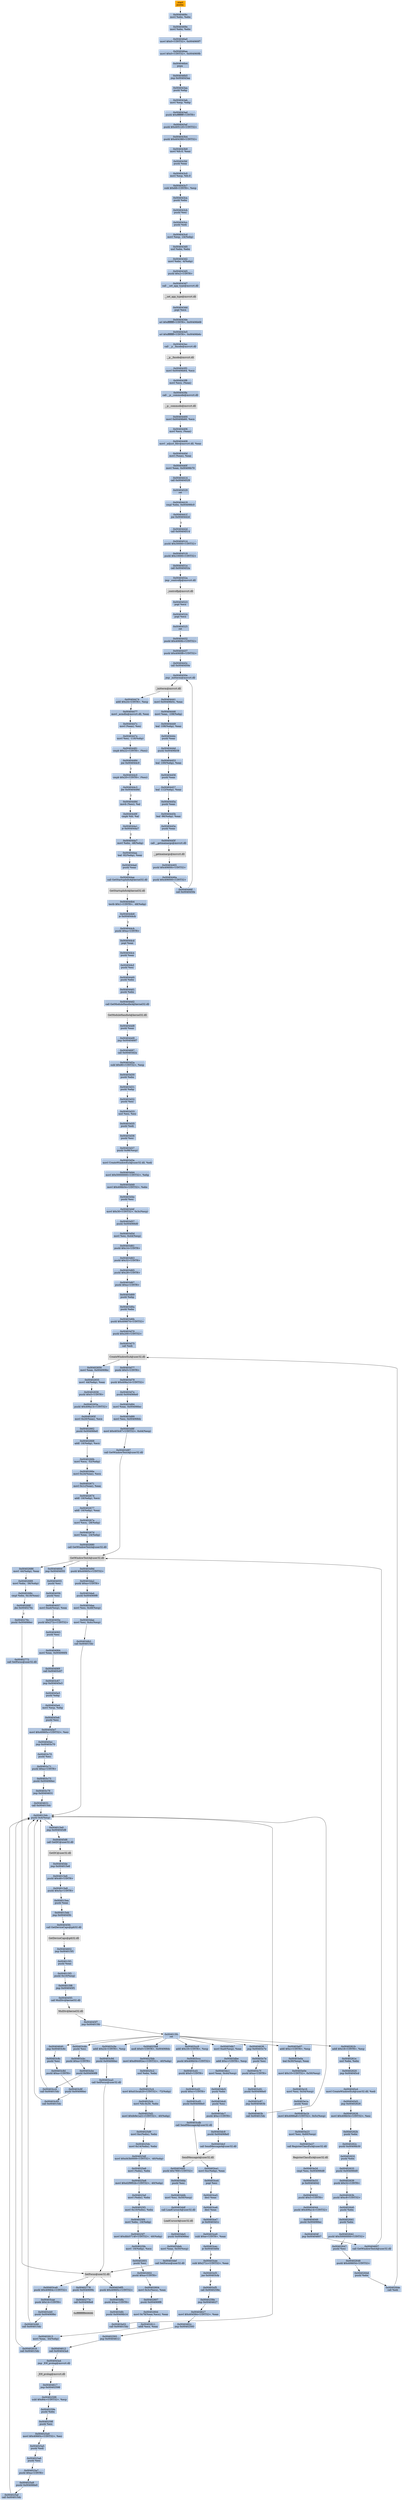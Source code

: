 digraph G {
node[shape=rectangle,style=filled,fillcolor=lightsteelblue,color=lightsteelblue]
bgcolor="transparent"
a0x0040469bpusha_[label="start\npusha ",color="lightgrey",fillcolor="orange"];
a0x0040469cmovl_ebx_ebx[label="0x0040469c\nmovl %ebx, %ebx"];
a0x0040469emovl_ebx_ebx[label="0x0040469e\nmovl %ebx, %ebx"];
a0x004046a0movl_0x0UINT32_0x004060f7[label="0x004046a0\nmovl $0x0<UINT32>, 0x004060f7"];
a0x004046aamovl_0x0UINT32_0x004060fb[label="0x004046aa\nmovl $0x0<UINT32>, 0x004060fb"];
a0x004046b4popa_[label="0x004046b4\npopa "];
a0x004046b5jmp_0x004043aa[label="0x004046b5\njmp 0x004043aa"];
a0x004043aapushl_ebp[label="0x004043aa\npushl %ebp"];
a0x004043abmovl_esp_ebp[label="0x004043ab\nmovl %esp, %ebp"];
a0x004043adpushl_0xffffffffUINT8[label="0x004043ad\npushl $0xffffffff<UINT8>"];
a0x004043afpushl_0x405120UINT32[label="0x004043af\npushl $0x405120<UINT32>"];
a0x004043b4pushl_0x404380UINT32[label="0x004043b4\npushl $0x404380<UINT32>"];
a0x004043b9movl_fs_0_eax[label="0x004043b9\nmovl %fs:0, %eax"];
a0x004043bfpushl_eax[label="0x004043bf\npushl %eax"];
a0x004043c0movl_esp_fs_0[label="0x004043c0\nmovl %esp, %fs:0"];
a0x004043c7subl_0x68UINT8_esp[label="0x004043c7\nsubl $0x68<UINT8>, %esp"];
a0x004043capushl_ebx[label="0x004043ca\npushl %ebx"];
a0x004043cbpushl_esi[label="0x004043cb\npushl %esi"];
a0x004043ccpushl_edi[label="0x004043cc\npushl %edi"];
a0x004043cdmovl_esp__24ebp_[label="0x004043cd\nmovl %esp, -24(%ebp)"];
a0x004043d0xorl_ebx_ebx[label="0x004043d0\nxorl %ebx, %ebx"];
a0x004043d2movl_ebx__4ebp_[label="0x004043d2\nmovl %ebx, -4(%ebp)"];
a0x004043d5pushl_0x2UINT8[label="0x004043d5\npushl $0x2<UINT8>"];
a0x004043d7call___set_app_type_msvcrt_dll[label="0x004043d7\ncall __set_app_type@msvcrt.dll"];
a__set_app_type_msvcrt_dll[label="__set_app_type@msvcrt.dll",color="lightgrey",fillcolor="lightgrey"];
a0x004043ddpopl_ecx[label="0x004043dd\npopl %ecx"];
a0x004043deorl_0xffffffffUINT8_0x00406b68[label="0x004043de\norl $0xffffffff<UINT8>, 0x00406b68"];
a0x004043e5orl_0xffffffffUINT8_0x00406b6c[label="0x004043e5\norl $0xffffffff<UINT8>, 0x00406b6c"];
a0x004043eccall___p__fmode_msvcrt_dll[label="0x004043ec\ncall __p__fmode@msvcrt.dll"];
a__p__fmode_msvcrt_dll[label="__p__fmode@msvcrt.dll",color="lightgrey",fillcolor="lightgrey"];
a0x004043f2movl_0x00406b64_ecx[label="0x004043f2\nmovl 0x00406b64, %ecx"];
a0x004043f8movl_ecx_eax_[label="0x004043f8\nmovl %ecx, (%eax)"];
a0x004043facall___p__commode_msvcrt_dll[label="0x004043fa\ncall __p__commode@msvcrt.dll"];
a__p__commode_msvcrt_dll[label="__p__commode@msvcrt.dll",color="lightgrey",fillcolor="lightgrey"];
a0x00404400movl_0x00406b60_ecx[label="0x00404400\nmovl 0x00406b60, %ecx"];
a0x00404406movl_ecx_eax_[label="0x00404406\nmovl %ecx, (%eax)"];
a0x00404408movl__adjust_fdiv_msvcrt_dll_eax[label="0x00404408\nmovl _adjust_fdiv@msvcrt.dll, %eax"];
a0x0040440dmovl_eax__eax[label="0x0040440d\nmovl (%eax), %eax"];
a0x0040440fmovl_eax_0x00406b70[label="0x0040440f\nmovl %eax, 0x00406b70"];
a0x00404414call_0x00404529[label="0x00404414\ncall 0x00404529"];
a0x00404529ret[label="0x00404529\nret"];
a0x00404419cmpl_ebx_0x004066c0[label="0x00404419\ncmpl %ebx, 0x004066c0"];
a0x0040441fjne_0x0040442d[label="0x0040441f\njne 0x0040442d"];
a0x0040442dcall_0x00404514[label="0x0040442d\ncall 0x00404514"];
a0x00404514pushl_0x30000UINT32[label="0x00404514\npushl $0x30000<UINT32>"];
a0x00404519pushl_0x10000UINT32[label="0x00404519\npushl $0x10000<UINT32>"];
a0x0040451ecall_0x0040452a[label="0x0040451e\ncall 0x0040452a"];
a0x0040452ajmp__controlfp_msvcrt_dll[label="0x0040452a\njmp _controlfp@msvcrt.dll"];
a_controlfp_msvcrt_dll[label="_controlfp@msvcrt.dll",color="lightgrey",fillcolor="lightgrey"];
a0x00404523popl_ecx[label="0x00404523\npopl %ecx"];
a0x00404524popl_ecx[label="0x00404524\npopl %ecx"];
a0x00404525ret[label="0x00404525\nret"];
a0x00404432pushl_0x4060fcUINT32[label="0x00404432\npushl $0x4060fc<UINT32>"];
a0x00404437pushl_0x4060f8UINT32[label="0x00404437\npushl $0x4060f8<UINT32>"];
a0x0040443ccall_0x0040450e[label="0x0040443c\ncall 0x0040450e"];
a0x0040450ejmp__initterm_msvcrt_dll[label="0x0040450e\njmp _initterm@msvcrt.dll"];
a_initterm_msvcrt_dll[label="_initterm@msvcrt.dll",color="lightgrey",fillcolor="lightgrey"];
a0x00404441movl_0x00406b5c_eax[label="0x00404441\nmovl 0x00406b5c, %eax"];
a0x00404446movl_eax__108ebp_[label="0x00404446\nmovl %eax, -108(%ebp)"];
a0x00404449leal__108ebp__eax[label="0x00404449\nleal -108(%ebp), %eax"];
a0x0040444cpushl_eax[label="0x0040444c\npushl %eax"];
a0x0040444dpushl_0x00406b58[label="0x0040444d\npushl 0x00406b58"];
a0x00404453leal__100ebp__eax[label="0x00404453\nleal -100(%ebp), %eax"];
a0x00404456pushl_eax[label="0x00404456\npushl %eax"];
a0x00404457leal__112ebp__eax[label="0x00404457\nleal -112(%ebp), %eax"];
a0x0040445apushl_eax[label="0x0040445a\npushl %eax"];
a0x0040445bleal__96ebp__eax[label="0x0040445b\nleal -96(%ebp), %eax"];
a0x0040445epushl_eax[label="0x0040445e\npushl %eax"];
a0x0040445fcall___getmainargs_msvcrt_dll[label="0x0040445f\ncall __getmainargs@msvcrt.dll"];
a__getmainargs_msvcrt_dll[label="__getmainargs@msvcrt.dll",color="lightgrey",fillcolor="lightgrey"];
a0x00404465pushl_0x4060f4UINT32[label="0x00404465\npushl $0x4060f4<UINT32>"];
a0x0040446apushl_0x406000UINT32[label="0x0040446a\npushl $0x406000<UINT32>"];
a0x0040446fcall_0x0040450e[label="0x0040446f\ncall 0x0040450e"];
a0x00404474addl_0x24UINT8_esp[label="0x00404474\naddl $0x24<UINT8>, %esp"];
a0x00404477movl__acmdln_msvcrt_dll_eax[label="0x00404477\nmovl _acmdln@msvcrt.dll, %eax"];
a0x0040447cmovl_eax__esi[label="0x0040447c\nmovl (%eax), %esi"];
a0x0040447emovl_esi__116ebp_[label="0x0040447e\nmovl %esi, -116(%ebp)"];
a0x00404481cmpb_0x22UINT8_esi_[label="0x00404481\ncmpb $0x22<UINT8>, (%esi)"];
a0x00404484jne_0x004044c0[label="0x00404484\njne 0x004044c0"];
a0x004044c0cmpb_0x20UINT8_esi_[label="0x004044c0\ncmpb $0x20<UINT8>, (%esi)"];
a0x004044c3jbe_0x0040449d[label="0x004044c3\njbe 0x0040449d"];
a0x0040449dmovb_esi__al[label="0x0040449d\nmovb (%esi), %al"];
a0x0040449fcmpb_bl_al[label="0x0040449f\ncmpb %bl, %al"];
a0x004044a1je_0x004044a7[label="0x004044a1\nje 0x004044a7"];
a0x004044a7movl_ebx__48ebp_[label="0x004044a7\nmovl %ebx, -48(%ebp)"];
a0x004044aaleal__92ebp__eax[label="0x004044aa\nleal -92(%ebp), %eax"];
a0x004044adpushl_eax[label="0x004044ad\npushl %eax"];
a0x004044aecall_GetStartupInfoA_kernel32_dll[label="0x004044ae\ncall GetStartupInfoA@kernel32.dll"];
GetStartupInfoA_kernel32_dll[label="GetStartupInfoA@kernel32.dll",color="lightgrey",fillcolor="lightgrey"];
a0x004044b4testb_0x1UINT8__48ebp_[label="0x004044b4\ntestb $0x1<UINT8>, -48(%ebp)"];
a0x004044b8je_0x004044cb[label="0x004044b8\nje 0x004044cb"];
a0x004044cbpushl_0xaUINT8[label="0x004044cb\npushl $0xa<UINT8>"];
a0x004044cdpopl_eax[label="0x004044cd\npopl %eax"];
a0x004044cepushl_eax[label="0x004044ce\npushl %eax"];
a0x004044cfpushl_esi[label="0x004044cf\npushl %esi"];
a0x004044d0pushl_ebx[label="0x004044d0\npushl %ebx"];
a0x004044d1pushl_ebx[label="0x004044d1\npushl %ebx"];
a0x004044d2call_GetModuleHandleA_kernel32_dll[label="0x004044d2\ncall GetModuleHandleA@kernel32.dll"];
GetModuleHandleA_kernel32_dll[label="GetModuleHandleA@kernel32.dll",color="lightgrey",fillcolor="lightgrey"];
a0x004044d8pushl_eax[label="0x004044d8\npushl %eax"];
a0x004044d9jmp_0x00404687[label="0x004044d9\njmp 0x00404687"];
a0x00404687call_0x00403d2a[label="0x00404687\ncall 0x00403d2a"];
a0x00403d2asubl_0x80UINT32_esp[label="0x00403d2a\nsubl $0x80<UINT32>, %esp"];
a0x00403d30pushl_ebx[label="0x00403d30\npushl %ebx"];
a0x00403d31pushl_ebp[label="0x00403d31\npushl %ebp"];
a0x00403d32pushl_esi[label="0x00403d32\npushl %esi"];
a0x00403d33xorl_esi_esi[label="0x00403d33\nxorl %esi, %esi"];
a0x00403d35pushl_edi[label="0x00403d35\npushl %edi"];
a0x00403d36pushl_esi[label="0x00403d36\npushl %esi"];
a0x00403d37pushl_0x98esp_[label="0x00403d37\npushl 0x98(%esp)"];
a0x00403d3emovl_CreateWindowExA_user32_dll_edi[label="0x00403d3e\nmovl CreateWindowExA@user32.dll, %edi"];
a0x00403d44movl_0x50000000UINT32_ebp[label="0x00403d44\nmovl $0x50000000<UINT32>, %ebp"];
a0x00403d49movl_0x406b54UINT32_ebx[label="0x00403d49\nmovl $0x406b54<UINT32>, %ebx"];
a0x00403d4epushl_esi[label="0x00403d4e\npushl %esi"];
a0x00403d4fmovl_0x30UINT32_0x3cesp_[label="0x00403d4f\nmovl $0x30<UINT32>, 0x3c(%esp)"];
a0x00403d57pushl_0x004066d0[label="0x00403d57\npushl 0x004066d0"];
a0x00403d5dmovl_esi_0x44esp_[label="0x00403d5d\nmovl %esi, 0x44(%esp)"];
a0x00403d61pushl_0x14UINT8[label="0x00403d61\npushl $0x14<UINT8>"];
a0x00403d63pushl_0x32UINT8[label="0x00403d63\npushl $0x32<UINT8>"];
a0x00403d65pushl_0x28UINT8[label="0x00403d65\npushl $0x28<UINT8>"];
a0x00403d67pushl_0xaUINT8[label="0x00403d67\npushl $0xa<UINT8>"];
a0x00403d69pushl_ebp[label="0x00403d69\npushl %ebp"];
a0x00403d6apushl_ebx[label="0x00403d6a\npushl %ebx"];
a0x00403d6bpushl_0x406674UINT32[label="0x00403d6b\npushl $0x406674<UINT32>"];
a0x00403d70pushl_0x200UINT32[label="0x00403d70\npushl $0x200<UINT32>"];
a0x00403d75call_edi[label="0x00403d75\ncall %edi"];
CreateWindowExA_user32_dll[label="CreateWindowExA@user32.dll",color="lightgrey",fillcolor="lightgrey"];
a0x00403d77pushl_0x5UINT8[label="0x00403d77\npushl $0x5<UINT8>"];
a0x00403d79pushl_0x406a14UINT32[label="0x00403d79\npushl $0x406a14<UINT32>"];
a0x00403d7epushl_0x004066e0[label="0x00403d7e\npushl 0x004066e0"];
a0x00403d84movl_eax_0x004066ec[label="0x00403d84\nmovl %eax, 0x004066ec"];
a0x00403d89movl_esi_0x004068dc[label="0x00403d89\nmovl %esi, 0x004068dc"];
a0x00403d8fmovl_0x403c67UINT32_0x44esp_[label="0x00403d8f\nmovl $0x403c67<UINT32>, 0x44(%esp)"];
a0x00403d97call_GetWindowTextA_user32_dll[label="0x00403d97\ncall GetWindowTextA@user32.dll"];
GetWindowTextA_user32_dll[label="GetWindowTextA@user32.dll",color="lightgrey",fillcolor="lightgrey"];
a0x00403d9dpushl_0x40665cUINT32[label="0x00403d9d\npushl $0x40665c<UINT32>"];
a0x00403da2pushl_0xaUINT8[label="0x00403da2\npushl $0xa<UINT8>"];
a0x00403da4pushl_0x004069f8[label="0x00403da4\npushl 0x004069f8"];
a0x00403daamovl_esi_0x48esp_[label="0x00403daa\nmovl %esi, 0x48(%esp)"];
a0x00403daemovl_esi_0x4cesp_[label="0x00403dae\nmovl %esi, 0x4c(%esp)"];
a0x00403db2call_0x004015dc[label="0x00403db2\ncall 0x004015dc"];
a0x004015dcpushl_0x4esp_[label="0x004015dc\npushl 0x4(%esp)"];
a0x004015e0jmp_0x004045d8[label="0x004015e0\njmp 0x004045d8"];
a0x004045d8call_GetDC_user32_dll[label="0x004045d8\ncall GetDC@user32.dll"];
GetDC_user32_dll[label="GetDC@user32.dll",color="lightgrey",fillcolor="lightgrey"];
a0x004045dejmp_0x004015e6[label="0x004045de\njmp 0x004015e6"];
a0x004015e6pushl_0x48UINT8[label="0x004015e6\npushl $0x48<UINT8>"];
a0x004015e8pushl_0x5aUINT8[label="0x004015e8\npushl $0x5a<UINT8>"];
a0x004015eapushl_eax[label="0x004015ea\npushl %eax"];
a0x004015ebjmp_0x004045fc[label="0x004015eb\njmp 0x004045fc"];
a0x004045fccall_GetDeviceCaps_gdi32_dll[label="0x004045fc\ncall GetDeviceCaps@gdi32.dll"];
GetDeviceCaps_gdi32_dll[label="GetDeviceCaps@gdi32.dll",color="lightgrey",fillcolor="lightgrey"];
a0x00404602jmp_0x004015f1[label="0x00404602\njmp 0x004015f1"];
a0x004015f1pushl_eax[label="0x004015f1\npushl %eax"];
a0x004015f2pushl_0x10esp_[label="0x004015f2\npushl 0x10(%esp)"];
a0x004015f6jmp_0x004045f1[label="0x004015f6\njmp 0x004045f1"];
a0x004045f1call_MulDiv_kernel32_dll[label="0x004045f1\ncall MulDiv@kernel32.dll"];
MulDiv_kernel32_dll[label="MulDiv@kernel32.dll",color="lightgrey",fillcolor="lightgrey"];
a0x004045f7jmp_0x004015fc[label="0x004045f7\njmp 0x004015fc"];
a0x004015fcret[label="0x004015fc\nret"];
a0x00403db7movl_0xa0esp__eax[label="0x00403db7\nmovl 0xa0(%esp), %eax"];
a0x00403dbeaddl_0xcUINT8_esp[label="0x00403dbe\naddl $0xc<UINT8>, %esp"];
a0x00403dc1movl_eax_0x44esp_[label="0x00403dc1\nmovl %eax, 0x44(%esp)"];
a0x00403dc5pushl_ebx[label="0x00403dc5\npushl %ebx"];
a0x00403dc6pushl_esi[label="0x00403dc6\npushl %esi"];
a0x00403dc7pushl_0xcUINT8[label="0x00403dc7\npushl $0xc<UINT8>"];
a0x00403dc9pushl_0x004068e0[label="0x00403dc9\npushl 0x004068e0"];
a0x00403dcfcall_SendMessageA_user32_dll[label="0x00403dcf\ncall SendMessageA@user32.dll"];
SendMessageA_user32_dll[label="SendMessageA@user32.dll",color="lightgrey",fillcolor="lightgrey"];
a0x00403dd5pushl_0x7f00UINT32[label="0x00403dd5\npushl $0x7f00<UINT32>"];
a0x00403ddapushl_esi[label="0x00403dda\npushl %esi"];
a0x00403ddbmovl_esi_0x50esp_[label="0x00403ddb\nmovl %esi, 0x50(%esp)"];
a0x00403ddfcall_LoadCursorA_user32_dll[label="0x00403ddf\ncall LoadCursorA@user32.dll"];
LoadCursorA_user32_dll[label="LoadCursorA@user32.dll",color="lightgrey",fillcolor="lightgrey"];
a0x00403de5pushl_0x004066ec[label="0x00403de5\npushl 0x004066ec"];
a0x00403debmovl_eax_0x50esp_[label="0x00403deb\nmovl %eax, 0x50(%esp)"];
a0x00403defcall_SetFocus_user32_dll[label="0x00403def\ncall SetFocus@user32.dll"];
SetFocus_user32_dll[label="SetFocus@user32.dll",color="lightgrey",fillcolor="lightgrey"];
a0x00403df5pushl_0x40665cUINT32[label="0x00403df5\npushl $0x40665c<UINT32>"];
a0x00403dfapushl_0xaUINT8[label="0x00403dfa\npushl $0xa<UINT8>"];
a0x00403dfcpushl_0x00406b14[label="0x00403dfc\npushl 0x00406b14"];
a0x00403e02call_0x004015dc[label="0x00403e02\ncall 0x004015dc"];
a0x00403e07addl_0xcUINT8_esp[label="0x00403e07\naddl $0xc<UINT8>, %esp"];
a0x00403e0aleal_0x30esp__eax[label="0x00403e0a\nleal 0x30(%esp), %eax"];
a0x00403e0emovl_0x10UINT32_0x50esp_[label="0x00403e0e\nmovl $0x10<UINT32>, 0x50(%esp)"];
a0x00403e16movl_esi_0x54esp_[label="0x00403e16\nmovl %esi, 0x54(%esp)"];
a0x00403e1apushl_eax[label="0x00403e1a\npushl %eax"];
a0x00403e1bmovl_0x4066a8UINT32_0x5cesp_[label="0x00403e1b\nmovl $0x4066a8<UINT32>, 0x5c(%esp)"];
a0x00403e23movl_esi_0x60esp_[label="0x00403e23\nmovl %esi, 0x60(%esp)"];
a0x00403e27call_RegisterClassExA_user32_dll[label="0x00403e27\ncall RegisterClassExA@user32.dll"];
RegisterClassExA_user32_dll[label="RegisterClassExA@user32.dll",color="lightgrey",fillcolor="lightgrey"];
a0x00403e2dcmpl_esi_0x004066d8[label="0x00403e2d\ncmpl %esi, 0x004066d8"];
a0x00403e33je_0x00404042[label="0x00403e33\nje 0x00404042"];
a0x00404042pushl_0x5UINT8[label="0x00404042\npushl $0x5<UINT8>"];
a0x00404044pushl_0x406a14UINT32[label="0x00404044\npushl $0x406a14<UINT32>"];
a0x00404049pushl_0x004066ec[label="0x00404049\npushl 0x004066ec"];
a0x0040404fjmp_0x00404607[label="0x0040404f\njmp 0x00404607"];
a0x00404607call_GetWindowTextA_user32_dll[label="0x00404607\ncall GetWindowTextA@user32.dll"];
a0x0040460djmp_0x00404055[label="0x0040460d\njmp 0x00404055"];
a0x00404055pushl_esi[label="0x00404055\npushl %esi"];
a0x00404056pushl_esi[label="0x00404056\npushl %esi"];
a0x00404057movl_0xa4esp__eax[label="0x00404057\nmovl 0xa4(%esp), %eax"];
a0x0040405epushl_0x272cUINT32[label="0x0040405e\npushl $0x272c<UINT32>"];
a0x00404063pushl_esi[label="0x00404063\npushl %esi"];
a0x00404064movl_eax_0x004066f4[label="0x00404064\nmovl %eax, 0x004066f4"];
a0x00404069call_0x00403c67[label="0x00404069\ncall 0x00403c67"];
a0x00403c67jmp_0x004045e3[label="0x00403c67\njmp 0x004045e3"];
a0x004045e3pushl_ebp[label="0x004045e3\npushl %ebp"];
a0x004045e4movl_esp_ebp[label="0x004045e4\nmovl %esp, %ebp"];
a0x004045e6pushl_esi[label="0x004045e6\npushl %esi"];
a0x004045e7movl_0x40665cUINT32_esi[label="0x004045e7\nmovl $0x40665c<UINT32>, %esi"];
a0x004045ecjmp_0x00403c70[label="0x004045ec\njmp 0x00403c70"];
a0x00403c70pushl_esi[label="0x00403c70\npushl %esi"];
a0x00403c71pushl_0xaUINT8[label="0x00403c71\npushl $0xa<UINT8>"];
a0x00403c73pushl_0x004066ec[label="0x00403c73\npushl 0x004066ec"];
a0x00403c79jmp_0x00404631[label="0x00403c79\njmp 0x00404631"];
a0x00404631call_0x004015dc[label="0x00404631\ncall 0x004015dc"];
a0x00404636jmp_0x00403c7e[label="0x00404636\njmp 0x00403c7e"];
a0x00403c7epushl_esi[label="0x00403c7e\npushl %esi"];
a0x00403c7fpushl_0xaUINT8[label="0x00403c7f\npushl $0xa<UINT8>"];
a0x00403c81pushl_0x004066e0[label="0x00403c81\npushl 0x004066e0"];
a0x00403c87jmp_0x0040463b[label="0x00403c87\njmp 0x0040463b"];
a0x0040463bcall_0x004015dc[label="0x0040463b\ncall 0x004015dc"];
a0x00404640jmp_0x00403c8c[label="0x00404640\njmp 0x00403c8c"];
a0x00403c8cpushl_esi[label="0x00403c8c\npushl %esi"];
a0x00403c8dpushl_0xaUINT8[label="0x00403c8d\npushl $0xa<UINT8>"];
a0x00403c8fpushl_0x004066ec[label="0x00403c8f\npushl 0x004066ec"];
a0x00403c95call_0x004015dc[label="0x00403c95\ncall 0x004015dc"];
a0x00403c9aaddl_0x24UINT8_esp[label="0x00403c9a\naddl $0x24<UINT8>, %esp"];
a0x00403c9dpushl_0x004066ec[label="0x00403c9d\npushl 0x004066ec"];
a0x00403ca3call_SetFocus_user32_dll[label="0x00403ca3\ncall SetFocus@user32.dll"];
a0x00403ca9pushl_0x40664cUINT32[label="0x00403ca9\npushl $0x40664c<UINT32>"];
a0x00403caepushl_0x14UINT8[label="0x00403cae\npushl $0x14<UINT8>"];
a0x00403cb0pushl_0x004069bc[label="0x00403cb0\npushl 0x004069bc"];
a0x00403cb6call_0x004015dc[label="0x00403cb6\ncall 0x004015dc"];
a0x00403cbbpushl_esi[label="0x00403cbb\npushl %esi"];
a0x00403cbcpushl_0xaUINT8[label="0x00403cbc\npushl $0xa<UINT8>"];
a0x00403cbepushl_0x004069f8[label="0x00403cbe\npushl 0x004069f8"];
a0x00403cc4call_0x004015dc[label="0x00403cc4\ncall 0x004015dc"];
a0x00403cc9addl_0x18UINT8_esp[label="0x00403cc9\naddl $0x18<UINT8>, %esp"];
a0x00403cccpushl_0x406b54UINT32[label="0x00403ccc\npushl $0x406b54<UINT32>"];
a0x00403cd1pushl_0x0UINT8[label="0x00403cd1\npushl $0x0<UINT8>"];
a0x00403cd3pushl_0xcUINT8[label="0x00403cd3\npushl $0xc<UINT8>"];
a0x00403cd5pushl_0x004068e0[label="0x00403cd5\npushl 0x004068e0"];
a0x00403cdbcall_SendMessageA_user32_dll[label="0x00403cdb\ncall SendMessageA@user32.dll"];
a0x00403ce1movl_0xcebp__eax[label="0x00403ce1\nmovl 0xc(%ebp), %eax"];
a0x00403ce4popl_esi[label="0x00403ce4\npopl %esi"];
a0x00403ce5decl_eax[label="0x00403ce5\ndecl %eax"];
a0x00403ce6decl_eax[label="0x00403ce6\ndecl %eax"];
a0x00403ce7je_0x00403d1c[label="0x00403ce7\nje 0x00403d1c"];
a0x00403ce9subl_0xeUINT8_eax[label="0x00403ce9\nsubl $0xe<UINT8>, %eax"];
a0x00403cecje_0x00403d0e[label="0x00403cec\nje 0x00403d0e"];
a0x00403ceesubl_0x271cUINT32_eax[label="0x00403cee\nsubl $0x271c<UINT32>, %eax"];
a0x00403cf3jne_0x00403cfa[label="0x00403cf3\njne 0x00403cfa"];
a0x00403cf5call_0x0040258e[label="0x00403cf5\ncall 0x0040258e"];
a0x0040258ejmp_0x00404627[label="0x0040258e\njmp 0x00404627"];
a0x00404627movl_0x404584UINT32_eax[label="0x00404627\nmovl $0x404584<UINT32>, %eax"];
a0x0040462cjmp_0x00402593[label="0x0040462c\njmp 0x00402593"];
a0x00402593jmp_0x00404612[label="0x00402593\njmp 0x00404612"];
a0x00404612call_0x004043a4[label="0x00404612\ncall 0x004043a4"];
a0x004043a4jmp__EH_prolog_msvcrt_dll[label="0x004043a4\njmp _EH_prolog@msvcrt.dll"];
a_EH_prolog_msvcrt_dll[label="_EH_prolog@msvcrt.dll",color="lightgrey",fillcolor="lightgrey"];
a0x00404617jmp_0x00402598[label="0x00404617\njmp 0x00402598"];
a0x00402598subl_0x84cUINT32_esp[label="0x00402598\nsubl $0x84c<UINT32>, %esp"];
a0x0040259epushl_ebx[label="0x0040259e\npushl %ebx"];
a0x0040259fpushl_esi[label="0x0040259f\npushl %esi"];
a0x004025a0movl_0x40665cUINT32_esi[label="0x004025a0\nmovl $0x40665c<UINT32>, %esi"];
a0x004025a5pushl_edi[label="0x004025a5\npushl %edi"];
a0x004025a6pushl_esi[label="0x004025a6\npushl %esi"];
a0x004025a7pushl_0xaUINT8[label="0x004025a7\npushl $0xa<UINT8>"];
a0x004025a9pushl_0x004066e0[label="0x004025a9\npushl 0x004066e0"];
a0x004025afcall_0x004015dc[label="0x004025af\ncall 0x004015dc"];
a0x004025b4andl_0x0UINT8_0x004068dc[label="0x004025b4\nandl $0x0<UINT8>, 0x004068dc"];
a0x004025bbmovl_0xd94492ecUINT32__40ebp_[label="0x004025bb\nmovl $0xd94492ec<UINT32>, -40(%ebp)"];
a0x004025c2xorl_ebx_ebx[label="0x004025c2\nxorl %ebx, %ebx"];
a0x004025c4movl_0xd1bcab20UINT32__72ebp_[label="0x004025c4\nmovl $0xd1bcab20<UINT32>, -72(%ebp)"];
a0x004025cbmovl_fs_0x30_ebx[label="0x004025cb\nmovl %fs:0x30, %ebx"];
a0x004025d2movl_0xfe9e1a21UINT32__40ebp_[label="0x004025d2\nmovl $0xfe9e1a21<UINT32>, -40(%ebp)"];
a0x004025d9movl_0xcebx__ebx[label="0x004025d9\nmovl 0xc(%ebx), %ebx"];
a0x004025dcmovl_0x14ebx__ebx[label="0x004025dc\nmovl 0x14(%ebx), %ebx"];
a0x004025dfmovl_0xd43b0009UINT32__40ebp_[label="0x004025df\nmovl $0xd43b0009<UINT32>, -40(%ebp)"];
a0x004025e6movl_ebx__ebx[label="0x004025e6\nmovl (%ebx), %ebx"];
a0x004025e8movl_0xd2f9f02bUINT32__40ebp_[label="0x004025e8\nmovl $0xd2f9f02b<UINT32>, -40(%ebp)"];
a0x004025efmovl_ebx__ebx[label="0x004025ef\nmovl (%ebx), %ebx"];
a0x004025f1movl_0x10ebx__ebx[label="0x004025f1\nmovl 0x10(%ebx), %ebx"];
a0x004025f4movl_ebx__16ebp_[label="0x004025f4\nmovl %ebx, -16(%ebp)"];
a0x004025f7movl_0xdbb5714fUINT32__40ebp_[label="0x004025f7\nmovl $0xdbb5714f<UINT32>, -40(%ebp)"];
a0x004025femovl__16ebp__ecx[label="0x004025fe\nmovl -16(%ebp), %ecx"];
a0x00402601pushl_esi[label="0x00402601\npushl %esi"];
a0x00402602pushl_0xaUINT8[label="0x00402602\npushl $0xa<UINT8>"];
a0x00402604movl_0x3cecx__eax[label="0x00402604\nmovl 0x3c(%ecx), %eax"];
a0x00402607pushl_0x004069f8[label="0x00402607\npushl 0x004069f8"];
a0x0040260dmovl_0x78eaxecx__eax[label="0x0040260d\nmovl 0x78(%eax,%ecx), %eax"];
a0x00402611addl_ecx_eax[label="0x00402611\naddl %ecx, %eax"];
a0x00402613movl_eax__44ebp_[label="0x00402613\nmovl %eax, -44(%ebp)"];
a0x00402616call_0x004015dc[label="0x00402616\ncall 0x004015dc"];
a0x0040261baddl_0x18UINT8_esp[label="0x0040261b\naddl $0x18<UINT8>, %esp"];
a0x0040261exorl_ebx_ebx[label="0x0040261e\nxorl %ebx, %ebx"];
a0x00402620jmp_0x004045cd[label="0x00402620\njmp 0x004045cd"];
a0x004045cdmovl_CreateWindowExA_user32_dll_edi[label="0x004045cd\nmovl CreateWindowExA@user32.dll, %edi"];
a0x004045d3jmp_0x00402626[label="0x004045d3\njmp 0x00402626"];
a0x00402626movl_0x406b54UINT32_esi[label="0x00402626\nmovl $0x406b54<UINT32>, %esi"];
a0x0040262bpushl_ebx[label="0x0040262b\npushl %ebx"];
a0x0040262cpushl_0x00406b30[label="0x0040262c\npushl 0x00406b30"];
a0x00402632pushl_ebx[label="0x00402632\npushl %ebx"];
a0x00402633pushl_0x004066d0[label="0x00402633\npushl 0x004066d0"];
a0x00402639pushl_0x32UINT8[label="0x00402639\npushl $0x32<UINT8>"];
a0x0040263bpushl_0xc8UINT32[label="0x0040263b\npushl $0xc8<UINT32>"];
a0x00402640pushl_ebx[label="0x00402640\npushl %ebx"];
a0x00402641pushl_ebx[label="0x00402641\npushl %ebx"];
a0x00402642pushl_0x50000000UINT32[label="0x00402642\npushl $0x50000000<UINT32>"];
a0x00402647pushl_esi[label="0x00402647\npushl %esi"];
a0x00402648pushl_0x406654UINT32[label="0x00402648\npushl $0x406654<UINT32>"];
a0x0040264dpushl_ebx[label="0x0040264d\npushl %ebx"];
a0x0040264ecall_edi[label="0x0040264e\ncall %edi"];
a0x00402650movl_eax_0x004069bc[label="0x00402650\nmovl %eax, 0x004069bc"];
a0x00402655movl__44ebp__eax[label="0x00402655\nmovl -44(%ebp), %eax"];
a0x00402658pushl_0x5UINT8[label="0x00402658\npushl $0x5<UINT8>"];
a0x0040265apushl_0x406a14UINT32[label="0x0040265a\npushl $0x406a14<UINT32>"];
a0x0040265fmovl_0x20eax__ecx[label="0x0040265f\nmovl 0x20(%eax), %ecx"];
a0x00402662pushl_0x004066e0[label="0x00402662\npushl 0x004066e0"];
a0x00402668addl__16ebp__ecx[label="0x00402668\naddl -16(%ebp), %ecx"];
a0x0040266bmovl_ecx__52ebp_[label="0x0040266b\nmovl %ecx, -52(%ebp)"];
a0x0040266emovl_0x24eax__ecx[label="0x0040266e\nmovl 0x24(%eax), %ecx"];
a0x00402671movl_0x1ceax__eax[label="0x00402671\nmovl 0x1c(%eax), %eax"];
a0x00402674addl__16ebp__ecx[label="0x00402674\naddl -16(%ebp), %ecx"];
a0x00402677addl__16ebp__eax[label="0x00402677\naddl -16(%ebp), %eax"];
a0x0040267amovl_ecx__28ebp_[label="0x0040267a\nmovl %ecx, -28(%ebp)"];
a0x0040267dmovl_eax__24ebp_[label="0x0040267d\nmovl %eax, -24(%ebp)"];
a0x00402680call_GetWindowTextA_user32_dll[label="0x00402680\ncall GetWindowTextA@user32.dll"];
a0x00402686movl__44ebp__eax[label="0x00402686\nmovl -44(%ebp), %eax"];
a0x00402689movl_ebx__36ebp_[label="0x00402689\nmovl %ebx, -36(%ebp)"];
a0x0040268ccmpl_ebx_0x18eax_[label="0x0040268c\ncmpl %ebx, 0x18(%eax)"];
a0x0040268fjbe_0x0040276c[label="0x0040268f\njbe 0x0040276c"];
a0x0040276cpushl_0x004066ec[label="0x0040276c\npushl 0x004066ec"];
a0x00402772call_SetFocus_user32_dll[label="0x00402772\ncall SetFocus@user32.dll"];
a0x00402778pushl_0x0040699c[label="0x00402778\npushl 0x0040699c"];
a0x0040277ecall_0x004069e8[label="0x0040277e\ncall 0x004069e8"];
a0xffffffffff868686[label="0xffffffffff868686",color="lightgrey",fillcolor="lightgrey"];
a0x0040469bpusha_ -> a0x0040469cmovl_ebx_ebx [color="#000000"];
a0x0040469cmovl_ebx_ebx -> a0x0040469emovl_ebx_ebx [color="#000000"];
a0x0040469emovl_ebx_ebx -> a0x004046a0movl_0x0UINT32_0x004060f7 [color="#000000"];
a0x004046a0movl_0x0UINT32_0x004060f7 -> a0x004046aamovl_0x0UINT32_0x004060fb [color="#000000"];
a0x004046aamovl_0x0UINT32_0x004060fb -> a0x004046b4popa_ [color="#000000"];
a0x004046b4popa_ -> a0x004046b5jmp_0x004043aa [color="#000000"];
a0x004046b5jmp_0x004043aa -> a0x004043aapushl_ebp [color="#000000"];
a0x004043aapushl_ebp -> a0x004043abmovl_esp_ebp [color="#000000"];
a0x004043abmovl_esp_ebp -> a0x004043adpushl_0xffffffffUINT8 [color="#000000"];
a0x004043adpushl_0xffffffffUINT8 -> a0x004043afpushl_0x405120UINT32 [color="#000000"];
a0x004043afpushl_0x405120UINT32 -> a0x004043b4pushl_0x404380UINT32 [color="#000000"];
a0x004043b4pushl_0x404380UINT32 -> a0x004043b9movl_fs_0_eax [color="#000000"];
a0x004043b9movl_fs_0_eax -> a0x004043bfpushl_eax [color="#000000"];
a0x004043bfpushl_eax -> a0x004043c0movl_esp_fs_0 [color="#000000"];
a0x004043c0movl_esp_fs_0 -> a0x004043c7subl_0x68UINT8_esp [color="#000000"];
a0x004043c7subl_0x68UINT8_esp -> a0x004043capushl_ebx [color="#000000"];
a0x004043capushl_ebx -> a0x004043cbpushl_esi [color="#000000"];
a0x004043cbpushl_esi -> a0x004043ccpushl_edi [color="#000000"];
a0x004043ccpushl_edi -> a0x004043cdmovl_esp__24ebp_ [color="#000000"];
a0x004043cdmovl_esp__24ebp_ -> a0x004043d0xorl_ebx_ebx [color="#000000"];
a0x004043d0xorl_ebx_ebx -> a0x004043d2movl_ebx__4ebp_ [color="#000000"];
a0x004043d2movl_ebx__4ebp_ -> a0x004043d5pushl_0x2UINT8 [color="#000000"];
a0x004043d5pushl_0x2UINT8 -> a0x004043d7call___set_app_type_msvcrt_dll [color="#000000"];
a0x004043d7call___set_app_type_msvcrt_dll -> a__set_app_type_msvcrt_dll [color="#000000"];
a__set_app_type_msvcrt_dll -> a0x004043ddpopl_ecx [color="#000000"];
a0x004043ddpopl_ecx -> a0x004043deorl_0xffffffffUINT8_0x00406b68 [color="#000000"];
a0x004043deorl_0xffffffffUINT8_0x00406b68 -> a0x004043e5orl_0xffffffffUINT8_0x00406b6c [color="#000000"];
a0x004043e5orl_0xffffffffUINT8_0x00406b6c -> a0x004043eccall___p__fmode_msvcrt_dll [color="#000000"];
a0x004043eccall___p__fmode_msvcrt_dll -> a__p__fmode_msvcrt_dll [color="#000000"];
a__p__fmode_msvcrt_dll -> a0x004043f2movl_0x00406b64_ecx [color="#000000"];
a0x004043f2movl_0x00406b64_ecx -> a0x004043f8movl_ecx_eax_ [color="#000000"];
a0x004043f8movl_ecx_eax_ -> a0x004043facall___p__commode_msvcrt_dll [color="#000000"];
a0x004043facall___p__commode_msvcrt_dll -> a__p__commode_msvcrt_dll [color="#000000"];
a__p__commode_msvcrt_dll -> a0x00404400movl_0x00406b60_ecx [color="#000000"];
a0x00404400movl_0x00406b60_ecx -> a0x00404406movl_ecx_eax_ [color="#000000"];
a0x00404406movl_ecx_eax_ -> a0x00404408movl__adjust_fdiv_msvcrt_dll_eax [color="#000000"];
a0x00404408movl__adjust_fdiv_msvcrt_dll_eax -> a0x0040440dmovl_eax__eax [color="#000000"];
a0x0040440dmovl_eax__eax -> a0x0040440fmovl_eax_0x00406b70 [color="#000000"];
a0x0040440fmovl_eax_0x00406b70 -> a0x00404414call_0x00404529 [color="#000000"];
a0x00404414call_0x00404529 -> a0x00404529ret [color="#000000"];
a0x00404529ret -> a0x00404419cmpl_ebx_0x004066c0 [color="#000000"];
a0x00404419cmpl_ebx_0x004066c0 -> a0x0040441fjne_0x0040442d [color="#000000"];
a0x0040441fjne_0x0040442d -> a0x0040442dcall_0x00404514 [color="#000000",label="T"];
a0x0040442dcall_0x00404514 -> a0x00404514pushl_0x30000UINT32 [color="#000000"];
a0x00404514pushl_0x30000UINT32 -> a0x00404519pushl_0x10000UINT32 [color="#000000"];
a0x00404519pushl_0x10000UINT32 -> a0x0040451ecall_0x0040452a [color="#000000"];
a0x0040451ecall_0x0040452a -> a0x0040452ajmp__controlfp_msvcrt_dll [color="#000000"];
a0x0040452ajmp__controlfp_msvcrt_dll -> a_controlfp_msvcrt_dll [color="#000000"];
a_controlfp_msvcrt_dll -> a0x00404523popl_ecx [color="#000000"];
a0x00404523popl_ecx -> a0x00404524popl_ecx [color="#000000"];
a0x00404524popl_ecx -> a0x00404525ret [color="#000000"];
a0x00404525ret -> a0x00404432pushl_0x4060fcUINT32 [color="#000000"];
a0x00404432pushl_0x4060fcUINT32 -> a0x00404437pushl_0x4060f8UINT32 [color="#000000"];
a0x00404437pushl_0x4060f8UINT32 -> a0x0040443ccall_0x0040450e [color="#000000"];
a0x0040443ccall_0x0040450e -> a0x0040450ejmp__initterm_msvcrt_dll [color="#000000"];
a0x0040450ejmp__initterm_msvcrt_dll -> a_initterm_msvcrt_dll [color="#000000"];
a_initterm_msvcrt_dll -> a0x00404441movl_0x00406b5c_eax [color="#000000"];
a0x00404441movl_0x00406b5c_eax -> a0x00404446movl_eax__108ebp_ [color="#000000"];
a0x00404446movl_eax__108ebp_ -> a0x00404449leal__108ebp__eax [color="#000000"];
a0x00404449leal__108ebp__eax -> a0x0040444cpushl_eax [color="#000000"];
a0x0040444cpushl_eax -> a0x0040444dpushl_0x00406b58 [color="#000000"];
a0x0040444dpushl_0x00406b58 -> a0x00404453leal__100ebp__eax [color="#000000"];
a0x00404453leal__100ebp__eax -> a0x00404456pushl_eax [color="#000000"];
a0x00404456pushl_eax -> a0x00404457leal__112ebp__eax [color="#000000"];
a0x00404457leal__112ebp__eax -> a0x0040445apushl_eax [color="#000000"];
a0x0040445apushl_eax -> a0x0040445bleal__96ebp__eax [color="#000000"];
a0x0040445bleal__96ebp__eax -> a0x0040445epushl_eax [color="#000000"];
a0x0040445epushl_eax -> a0x0040445fcall___getmainargs_msvcrt_dll [color="#000000"];
a0x0040445fcall___getmainargs_msvcrt_dll -> a__getmainargs_msvcrt_dll [color="#000000"];
a__getmainargs_msvcrt_dll -> a0x00404465pushl_0x4060f4UINT32 [color="#000000"];
a0x00404465pushl_0x4060f4UINT32 -> a0x0040446apushl_0x406000UINT32 [color="#000000"];
a0x0040446apushl_0x406000UINT32 -> a0x0040446fcall_0x0040450e [color="#000000"];
a0x0040446fcall_0x0040450e -> a0x0040450ejmp__initterm_msvcrt_dll [color="#000000"];
a_initterm_msvcrt_dll -> a0x00404474addl_0x24UINT8_esp [color="#000000"];
a0x00404474addl_0x24UINT8_esp -> a0x00404477movl__acmdln_msvcrt_dll_eax [color="#000000"];
a0x00404477movl__acmdln_msvcrt_dll_eax -> a0x0040447cmovl_eax__esi [color="#000000"];
a0x0040447cmovl_eax__esi -> a0x0040447emovl_esi__116ebp_ [color="#000000"];
a0x0040447emovl_esi__116ebp_ -> a0x00404481cmpb_0x22UINT8_esi_ [color="#000000"];
a0x00404481cmpb_0x22UINT8_esi_ -> a0x00404484jne_0x004044c0 [color="#000000"];
a0x00404484jne_0x004044c0 -> a0x004044c0cmpb_0x20UINT8_esi_ [color="#000000",label="T"];
a0x004044c0cmpb_0x20UINT8_esi_ -> a0x004044c3jbe_0x0040449d [color="#000000"];
a0x004044c3jbe_0x0040449d -> a0x0040449dmovb_esi__al [color="#000000",label="T"];
a0x0040449dmovb_esi__al -> a0x0040449fcmpb_bl_al [color="#000000"];
a0x0040449fcmpb_bl_al -> a0x004044a1je_0x004044a7 [color="#000000"];
a0x004044a1je_0x004044a7 -> a0x004044a7movl_ebx__48ebp_ [color="#000000",label="T"];
a0x004044a7movl_ebx__48ebp_ -> a0x004044aaleal__92ebp__eax [color="#000000"];
a0x004044aaleal__92ebp__eax -> a0x004044adpushl_eax [color="#000000"];
a0x004044adpushl_eax -> a0x004044aecall_GetStartupInfoA_kernel32_dll [color="#000000"];
a0x004044aecall_GetStartupInfoA_kernel32_dll -> GetStartupInfoA_kernel32_dll [color="#000000"];
GetStartupInfoA_kernel32_dll -> a0x004044b4testb_0x1UINT8__48ebp_ [color="#000000"];
a0x004044b4testb_0x1UINT8__48ebp_ -> a0x004044b8je_0x004044cb [color="#000000"];
a0x004044b8je_0x004044cb -> a0x004044cbpushl_0xaUINT8 [color="#000000",label="T"];
a0x004044cbpushl_0xaUINT8 -> a0x004044cdpopl_eax [color="#000000"];
a0x004044cdpopl_eax -> a0x004044cepushl_eax [color="#000000"];
a0x004044cepushl_eax -> a0x004044cfpushl_esi [color="#000000"];
a0x004044cfpushl_esi -> a0x004044d0pushl_ebx [color="#000000"];
a0x004044d0pushl_ebx -> a0x004044d1pushl_ebx [color="#000000"];
a0x004044d1pushl_ebx -> a0x004044d2call_GetModuleHandleA_kernel32_dll [color="#000000"];
a0x004044d2call_GetModuleHandleA_kernel32_dll -> GetModuleHandleA_kernel32_dll [color="#000000"];
GetModuleHandleA_kernel32_dll -> a0x004044d8pushl_eax [color="#000000"];
a0x004044d8pushl_eax -> a0x004044d9jmp_0x00404687 [color="#000000"];
a0x004044d9jmp_0x00404687 -> a0x00404687call_0x00403d2a [color="#000000"];
a0x00404687call_0x00403d2a -> a0x00403d2asubl_0x80UINT32_esp [color="#000000"];
a0x00403d2asubl_0x80UINT32_esp -> a0x00403d30pushl_ebx [color="#000000"];
a0x00403d30pushl_ebx -> a0x00403d31pushl_ebp [color="#000000"];
a0x00403d31pushl_ebp -> a0x00403d32pushl_esi [color="#000000"];
a0x00403d32pushl_esi -> a0x00403d33xorl_esi_esi [color="#000000"];
a0x00403d33xorl_esi_esi -> a0x00403d35pushl_edi [color="#000000"];
a0x00403d35pushl_edi -> a0x00403d36pushl_esi [color="#000000"];
a0x00403d36pushl_esi -> a0x00403d37pushl_0x98esp_ [color="#000000"];
a0x00403d37pushl_0x98esp_ -> a0x00403d3emovl_CreateWindowExA_user32_dll_edi [color="#000000"];
a0x00403d3emovl_CreateWindowExA_user32_dll_edi -> a0x00403d44movl_0x50000000UINT32_ebp [color="#000000"];
a0x00403d44movl_0x50000000UINT32_ebp -> a0x00403d49movl_0x406b54UINT32_ebx [color="#000000"];
a0x00403d49movl_0x406b54UINT32_ebx -> a0x00403d4epushl_esi [color="#000000"];
a0x00403d4epushl_esi -> a0x00403d4fmovl_0x30UINT32_0x3cesp_ [color="#000000"];
a0x00403d4fmovl_0x30UINT32_0x3cesp_ -> a0x00403d57pushl_0x004066d0 [color="#000000"];
a0x00403d57pushl_0x004066d0 -> a0x00403d5dmovl_esi_0x44esp_ [color="#000000"];
a0x00403d5dmovl_esi_0x44esp_ -> a0x00403d61pushl_0x14UINT8 [color="#000000"];
a0x00403d61pushl_0x14UINT8 -> a0x00403d63pushl_0x32UINT8 [color="#000000"];
a0x00403d63pushl_0x32UINT8 -> a0x00403d65pushl_0x28UINT8 [color="#000000"];
a0x00403d65pushl_0x28UINT8 -> a0x00403d67pushl_0xaUINT8 [color="#000000"];
a0x00403d67pushl_0xaUINT8 -> a0x00403d69pushl_ebp [color="#000000"];
a0x00403d69pushl_ebp -> a0x00403d6apushl_ebx [color="#000000"];
a0x00403d6apushl_ebx -> a0x00403d6bpushl_0x406674UINT32 [color="#000000"];
a0x00403d6bpushl_0x406674UINT32 -> a0x00403d70pushl_0x200UINT32 [color="#000000"];
a0x00403d70pushl_0x200UINT32 -> a0x00403d75call_edi [color="#000000"];
a0x00403d75call_edi -> CreateWindowExA_user32_dll [color="#000000"];
CreateWindowExA_user32_dll -> a0x00403d77pushl_0x5UINT8 [color="#000000"];
a0x00403d77pushl_0x5UINT8 -> a0x00403d79pushl_0x406a14UINT32 [color="#000000"];
a0x00403d79pushl_0x406a14UINT32 -> a0x00403d7epushl_0x004066e0 [color="#000000"];
a0x00403d7epushl_0x004066e0 -> a0x00403d84movl_eax_0x004066ec [color="#000000"];
a0x00403d84movl_eax_0x004066ec -> a0x00403d89movl_esi_0x004068dc [color="#000000"];
a0x00403d89movl_esi_0x004068dc -> a0x00403d8fmovl_0x403c67UINT32_0x44esp_ [color="#000000"];
a0x00403d8fmovl_0x403c67UINT32_0x44esp_ -> a0x00403d97call_GetWindowTextA_user32_dll [color="#000000"];
a0x00403d97call_GetWindowTextA_user32_dll -> GetWindowTextA_user32_dll [color="#000000"];
GetWindowTextA_user32_dll -> a0x00403d9dpushl_0x40665cUINT32 [color="#000000"];
a0x00403d9dpushl_0x40665cUINT32 -> a0x00403da2pushl_0xaUINT8 [color="#000000"];
a0x00403da2pushl_0xaUINT8 -> a0x00403da4pushl_0x004069f8 [color="#000000"];
a0x00403da4pushl_0x004069f8 -> a0x00403daamovl_esi_0x48esp_ [color="#000000"];
a0x00403daamovl_esi_0x48esp_ -> a0x00403daemovl_esi_0x4cesp_ [color="#000000"];
a0x00403daemovl_esi_0x4cesp_ -> a0x00403db2call_0x004015dc [color="#000000"];
a0x00403db2call_0x004015dc -> a0x004015dcpushl_0x4esp_ [color="#000000"];
a0x004015dcpushl_0x4esp_ -> a0x004015e0jmp_0x004045d8 [color="#000000"];
a0x004015e0jmp_0x004045d8 -> a0x004045d8call_GetDC_user32_dll [color="#000000"];
a0x004045d8call_GetDC_user32_dll -> GetDC_user32_dll [color="#000000"];
GetDC_user32_dll -> a0x004045dejmp_0x004015e6 [color="#000000"];
a0x004045dejmp_0x004015e6 -> a0x004015e6pushl_0x48UINT8 [color="#000000"];
a0x004015e6pushl_0x48UINT8 -> a0x004015e8pushl_0x5aUINT8 [color="#000000"];
a0x004015e8pushl_0x5aUINT8 -> a0x004015eapushl_eax [color="#000000"];
a0x004015eapushl_eax -> a0x004015ebjmp_0x004045fc [color="#000000"];
a0x004015ebjmp_0x004045fc -> a0x004045fccall_GetDeviceCaps_gdi32_dll [color="#000000"];
a0x004045fccall_GetDeviceCaps_gdi32_dll -> GetDeviceCaps_gdi32_dll [color="#000000"];
GetDeviceCaps_gdi32_dll -> a0x00404602jmp_0x004015f1 [color="#000000"];
a0x00404602jmp_0x004015f1 -> a0x004015f1pushl_eax [color="#000000"];
a0x004015f1pushl_eax -> a0x004015f2pushl_0x10esp_ [color="#000000"];
a0x004015f2pushl_0x10esp_ -> a0x004015f6jmp_0x004045f1 [color="#000000"];
a0x004015f6jmp_0x004045f1 -> a0x004045f1call_MulDiv_kernel32_dll [color="#000000"];
a0x004045f1call_MulDiv_kernel32_dll -> MulDiv_kernel32_dll [color="#000000"];
MulDiv_kernel32_dll -> a0x004045f7jmp_0x004015fc [color="#000000"];
a0x004045f7jmp_0x004015fc -> a0x004015fcret [color="#000000"];
a0x004015fcret -> a0x00403db7movl_0xa0esp__eax [color="#000000"];
a0x00403db7movl_0xa0esp__eax -> a0x00403dbeaddl_0xcUINT8_esp [color="#000000"];
a0x00403dbeaddl_0xcUINT8_esp -> a0x00403dc1movl_eax_0x44esp_ [color="#000000"];
a0x00403dc1movl_eax_0x44esp_ -> a0x00403dc5pushl_ebx [color="#000000"];
a0x00403dc5pushl_ebx -> a0x00403dc6pushl_esi [color="#000000"];
a0x00403dc6pushl_esi -> a0x00403dc7pushl_0xcUINT8 [color="#000000"];
a0x00403dc7pushl_0xcUINT8 -> a0x00403dc9pushl_0x004068e0 [color="#000000"];
a0x00403dc9pushl_0x004068e0 -> a0x00403dcfcall_SendMessageA_user32_dll [color="#000000"];
a0x00403dcfcall_SendMessageA_user32_dll -> SendMessageA_user32_dll [color="#000000"];
SendMessageA_user32_dll -> a0x00403dd5pushl_0x7f00UINT32 [color="#000000"];
a0x00403dd5pushl_0x7f00UINT32 -> a0x00403ddapushl_esi [color="#000000"];
a0x00403ddapushl_esi -> a0x00403ddbmovl_esi_0x50esp_ [color="#000000"];
a0x00403ddbmovl_esi_0x50esp_ -> a0x00403ddfcall_LoadCursorA_user32_dll [color="#000000"];
a0x00403ddfcall_LoadCursorA_user32_dll -> LoadCursorA_user32_dll [color="#000000"];
LoadCursorA_user32_dll -> a0x00403de5pushl_0x004066ec [color="#000000"];
a0x00403de5pushl_0x004066ec -> a0x00403debmovl_eax_0x50esp_ [color="#000000"];
a0x00403debmovl_eax_0x50esp_ -> a0x00403defcall_SetFocus_user32_dll [color="#000000"];
a0x00403defcall_SetFocus_user32_dll -> SetFocus_user32_dll [color="#000000"];
SetFocus_user32_dll -> a0x00403df5pushl_0x40665cUINT32 [color="#000000"];
a0x00403df5pushl_0x40665cUINT32 -> a0x00403dfapushl_0xaUINT8 [color="#000000"];
a0x00403dfapushl_0xaUINT8 -> a0x00403dfcpushl_0x00406b14 [color="#000000"];
a0x00403dfcpushl_0x00406b14 -> a0x00403e02call_0x004015dc [color="#000000"];
a0x00403e02call_0x004015dc -> a0x004015dcpushl_0x4esp_ [color="#000000"];
a0x004015fcret -> a0x00403e07addl_0xcUINT8_esp [color="#000000"];
a0x00403e07addl_0xcUINT8_esp -> a0x00403e0aleal_0x30esp__eax [color="#000000"];
a0x00403e0aleal_0x30esp__eax -> a0x00403e0emovl_0x10UINT32_0x50esp_ [color="#000000"];
a0x00403e0emovl_0x10UINT32_0x50esp_ -> a0x00403e16movl_esi_0x54esp_ [color="#000000"];
a0x00403e16movl_esi_0x54esp_ -> a0x00403e1apushl_eax [color="#000000"];
a0x00403e1apushl_eax -> a0x00403e1bmovl_0x4066a8UINT32_0x5cesp_ [color="#000000"];
a0x00403e1bmovl_0x4066a8UINT32_0x5cesp_ -> a0x00403e23movl_esi_0x60esp_ [color="#000000"];
a0x00403e23movl_esi_0x60esp_ -> a0x00403e27call_RegisterClassExA_user32_dll [color="#000000"];
a0x00403e27call_RegisterClassExA_user32_dll -> RegisterClassExA_user32_dll [color="#000000"];
RegisterClassExA_user32_dll -> a0x00403e2dcmpl_esi_0x004066d8 [color="#000000"];
a0x00403e2dcmpl_esi_0x004066d8 -> a0x00403e33je_0x00404042 [color="#000000"];
a0x00403e33je_0x00404042 -> a0x00404042pushl_0x5UINT8 [color="#000000",label="T"];
a0x00404042pushl_0x5UINT8 -> a0x00404044pushl_0x406a14UINT32 [color="#000000"];
a0x00404044pushl_0x406a14UINT32 -> a0x00404049pushl_0x004066ec [color="#000000"];
a0x00404049pushl_0x004066ec -> a0x0040404fjmp_0x00404607 [color="#000000"];
a0x0040404fjmp_0x00404607 -> a0x00404607call_GetWindowTextA_user32_dll [color="#000000"];
a0x00404607call_GetWindowTextA_user32_dll -> GetWindowTextA_user32_dll [color="#000000"];
GetWindowTextA_user32_dll -> a0x0040460djmp_0x00404055 [color="#000000"];
a0x0040460djmp_0x00404055 -> a0x00404055pushl_esi [color="#000000"];
a0x00404055pushl_esi -> a0x00404056pushl_esi [color="#000000"];
a0x00404056pushl_esi -> a0x00404057movl_0xa4esp__eax [color="#000000"];
a0x00404057movl_0xa4esp__eax -> a0x0040405epushl_0x272cUINT32 [color="#000000"];
a0x0040405epushl_0x272cUINT32 -> a0x00404063pushl_esi [color="#000000"];
a0x00404063pushl_esi -> a0x00404064movl_eax_0x004066f4 [color="#000000"];
a0x00404064movl_eax_0x004066f4 -> a0x00404069call_0x00403c67 [color="#000000"];
a0x00404069call_0x00403c67 -> a0x00403c67jmp_0x004045e3 [color="#000000"];
a0x00403c67jmp_0x004045e3 -> a0x004045e3pushl_ebp [color="#000000"];
a0x004045e3pushl_ebp -> a0x004045e4movl_esp_ebp [color="#000000"];
a0x004045e4movl_esp_ebp -> a0x004045e6pushl_esi [color="#000000"];
a0x004045e6pushl_esi -> a0x004045e7movl_0x40665cUINT32_esi [color="#000000"];
a0x004045e7movl_0x40665cUINT32_esi -> a0x004045ecjmp_0x00403c70 [color="#000000"];
a0x004045ecjmp_0x00403c70 -> a0x00403c70pushl_esi [color="#000000"];
a0x00403c70pushl_esi -> a0x00403c71pushl_0xaUINT8 [color="#000000"];
a0x00403c71pushl_0xaUINT8 -> a0x00403c73pushl_0x004066ec [color="#000000"];
a0x00403c73pushl_0x004066ec -> a0x00403c79jmp_0x00404631 [color="#000000"];
a0x00403c79jmp_0x00404631 -> a0x00404631call_0x004015dc [color="#000000"];
a0x00404631call_0x004015dc -> a0x004015dcpushl_0x4esp_ [color="#000000"];
a0x004015fcret -> a0x00404636jmp_0x00403c7e [color="#000000"];
a0x00404636jmp_0x00403c7e -> a0x00403c7epushl_esi [color="#000000"];
a0x00403c7epushl_esi -> a0x00403c7fpushl_0xaUINT8 [color="#000000"];
a0x00403c7fpushl_0xaUINT8 -> a0x00403c81pushl_0x004066e0 [color="#000000"];
a0x00403c81pushl_0x004066e0 -> a0x00403c87jmp_0x0040463b [color="#000000"];
a0x00403c87jmp_0x0040463b -> a0x0040463bcall_0x004015dc [color="#000000"];
a0x0040463bcall_0x004015dc -> a0x004015dcpushl_0x4esp_ [color="#000000"];
a0x004015fcret -> a0x00404640jmp_0x00403c8c [color="#000000"];
a0x00404640jmp_0x00403c8c -> a0x00403c8cpushl_esi [color="#000000"];
a0x00403c8cpushl_esi -> a0x00403c8dpushl_0xaUINT8 [color="#000000"];
a0x00403c8dpushl_0xaUINT8 -> a0x00403c8fpushl_0x004066ec [color="#000000"];
a0x00403c8fpushl_0x004066ec -> a0x00403c95call_0x004015dc [color="#000000"];
a0x00403c95call_0x004015dc -> a0x004015dcpushl_0x4esp_ [color="#000000"];
a0x004015fcret -> a0x00403c9aaddl_0x24UINT8_esp [color="#000000"];
a0x00403c9aaddl_0x24UINT8_esp -> a0x00403c9dpushl_0x004066ec [color="#000000"];
a0x00403c9dpushl_0x004066ec -> a0x00403ca3call_SetFocus_user32_dll [color="#000000"];
a0x00403ca3call_SetFocus_user32_dll -> SetFocus_user32_dll [color="#000000"];
SetFocus_user32_dll -> a0x00403ca9pushl_0x40664cUINT32 [color="#000000"];
a0x00403ca9pushl_0x40664cUINT32 -> a0x00403caepushl_0x14UINT8 [color="#000000"];
a0x00403caepushl_0x14UINT8 -> a0x00403cb0pushl_0x004069bc [color="#000000"];
a0x00403cb0pushl_0x004069bc -> a0x00403cb6call_0x004015dc [color="#000000"];
a0x00403cb6call_0x004015dc -> a0x004015dcpushl_0x4esp_ [color="#000000"];
a0x004015fcret -> a0x00403cbbpushl_esi [color="#000000"];
a0x00403cbbpushl_esi -> a0x00403cbcpushl_0xaUINT8 [color="#000000"];
a0x00403cbcpushl_0xaUINT8 -> a0x00403cbepushl_0x004069f8 [color="#000000"];
a0x00403cbepushl_0x004069f8 -> a0x00403cc4call_0x004015dc [color="#000000"];
a0x00403cc4call_0x004015dc -> a0x004015dcpushl_0x4esp_ [color="#000000"];
a0x004015fcret -> a0x00403cc9addl_0x18UINT8_esp [color="#000000"];
a0x00403cc9addl_0x18UINT8_esp -> a0x00403cccpushl_0x406b54UINT32 [color="#000000"];
a0x00403cccpushl_0x406b54UINT32 -> a0x00403cd1pushl_0x0UINT8 [color="#000000"];
a0x00403cd1pushl_0x0UINT8 -> a0x00403cd3pushl_0xcUINT8 [color="#000000"];
a0x00403cd3pushl_0xcUINT8 -> a0x00403cd5pushl_0x004068e0 [color="#000000"];
a0x00403cd5pushl_0x004068e0 -> a0x00403cdbcall_SendMessageA_user32_dll [color="#000000"];
a0x00403cdbcall_SendMessageA_user32_dll -> SendMessageA_user32_dll [color="#000000"];
SendMessageA_user32_dll -> a0x00403ce1movl_0xcebp__eax [color="#000000"];
a0x00403ce1movl_0xcebp__eax -> a0x00403ce4popl_esi [color="#000000"];
a0x00403ce4popl_esi -> a0x00403ce5decl_eax [color="#000000"];
a0x00403ce5decl_eax -> a0x00403ce6decl_eax [color="#000000"];
a0x00403ce6decl_eax -> a0x00403ce7je_0x00403d1c [color="#000000"];
a0x00403ce7je_0x00403d1c -> a0x00403ce9subl_0xeUINT8_eax [color="#000000",label="F"];
a0x00403ce9subl_0xeUINT8_eax -> a0x00403cecje_0x00403d0e [color="#000000"];
a0x00403cecje_0x00403d0e -> a0x00403ceesubl_0x271cUINT32_eax [color="#000000",label="F"];
a0x00403ceesubl_0x271cUINT32_eax -> a0x00403cf3jne_0x00403cfa [color="#000000"];
a0x00403cf3jne_0x00403cfa -> a0x00403cf5call_0x0040258e [color="#000000",label="F"];
a0x00403cf5call_0x0040258e -> a0x0040258ejmp_0x00404627 [color="#000000"];
a0x0040258ejmp_0x00404627 -> a0x00404627movl_0x404584UINT32_eax [color="#000000"];
a0x00404627movl_0x404584UINT32_eax -> a0x0040462cjmp_0x00402593 [color="#000000"];
a0x0040462cjmp_0x00402593 -> a0x00402593jmp_0x00404612 [color="#000000"];
a0x00402593jmp_0x00404612 -> a0x00404612call_0x004043a4 [color="#000000"];
a0x00404612call_0x004043a4 -> a0x004043a4jmp__EH_prolog_msvcrt_dll [color="#000000"];
a0x004043a4jmp__EH_prolog_msvcrt_dll -> a_EH_prolog_msvcrt_dll [color="#000000"];
a_EH_prolog_msvcrt_dll -> a0x00404617jmp_0x00402598 [color="#000000"];
a0x00404617jmp_0x00402598 -> a0x00402598subl_0x84cUINT32_esp [color="#000000"];
a0x00402598subl_0x84cUINT32_esp -> a0x0040259epushl_ebx [color="#000000"];
a0x0040259epushl_ebx -> a0x0040259fpushl_esi [color="#000000"];
a0x0040259fpushl_esi -> a0x004025a0movl_0x40665cUINT32_esi [color="#000000"];
a0x004025a0movl_0x40665cUINT32_esi -> a0x004025a5pushl_edi [color="#000000"];
a0x004025a5pushl_edi -> a0x004025a6pushl_esi [color="#000000"];
a0x004025a6pushl_esi -> a0x004025a7pushl_0xaUINT8 [color="#000000"];
a0x004025a7pushl_0xaUINT8 -> a0x004025a9pushl_0x004066e0 [color="#000000"];
a0x004025a9pushl_0x004066e0 -> a0x004025afcall_0x004015dc [color="#000000"];
a0x004025afcall_0x004015dc -> a0x004015dcpushl_0x4esp_ [color="#000000"];
a0x004015fcret -> a0x004025b4andl_0x0UINT8_0x004068dc [color="#000000"];
a0x004025b4andl_0x0UINT8_0x004068dc -> a0x004025bbmovl_0xd94492ecUINT32__40ebp_ [color="#000000"];
a0x004025bbmovl_0xd94492ecUINT32__40ebp_ -> a0x004025c2xorl_ebx_ebx [color="#000000"];
a0x004025c2xorl_ebx_ebx -> a0x004025c4movl_0xd1bcab20UINT32__72ebp_ [color="#000000"];
a0x004025c4movl_0xd1bcab20UINT32__72ebp_ -> a0x004025cbmovl_fs_0x30_ebx [color="#000000"];
a0x004025cbmovl_fs_0x30_ebx -> a0x004025d2movl_0xfe9e1a21UINT32__40ebp_ [color="#000000"];
a0x004025d2movl_0xfe9e1a21UINT32__40ebp_ -> a0x004025d9movl_0xcebx__ebx [color="#000000"];
a0x004025d9movl_0xcebx__ebx -> a0x004025dcmovl_0x14ebx__ebx [color="#000000"];
a0x004025dcmovl_0x14ebx__ebx -> a0x004025dfmovl_0xd43b0009UINT32__40ebp_ [color="#000000"];
a0x004025dfmovl_0xd43b0009UINT32__40ebp_ -> a0x004025e6movl_ebx__ebx [color="#000000"];
a0x004025e6movl_ebx__ebx -> a0x004025e8movl_0xd2f9f02bUINT32__40ebp_ [color="#000000"];
a0x004025e8movl_0xd2f9f02bUINT32__40ebp_ -> a0x004025efmovl_ebx__ebx [color="#000000"];
a0x004025efmovl_ebx__ebx -> a0x004025f1movl_0x10ebx__ebx [color="#000000"];
a0x004025f1movl_0x10ebx__ebx -> a0x004025f4movl_ebx__16ebp_ [color="#000000"];
a0x004025f4movl_ebx__16ebp_ -> a0x004025f7movl_0xdbb5714fUINT32__40ebp_ [color="#000000"];
a0x004025f7movl_0xdbb5714fUINT32__40ebp_ -> a0x004025femovl__16ebp__ecx [color="#000000"];
a0x004025femovl__16ebp__ecx -> a0x00402601pushl_esi [color="#000000"];
a0x00402601pushl_esi -> a0x00402602pushl_0xaUINT8 [color="#000000"];
a0x00402602pushl_0xaUINT8 -> a0x00402604movl_0x3cecx__eax [color="#000000"];
a0x00402604movl_0x3cecx__eax -> a0x00402607pushl_0x004069f8 [color="#000000"];
a0x00402607pushl_0x004069f8 -> a0x0040260dmovl_0x78eaxecx__eax [color="#000000"];
a0x0040260dmovl_0x78eaxecx__eax -> a0x00402611addl_ecx_eax [color="#000000"];
a0x00402611addl_ecx_eax -> a0x00402613movl_eax__44ebp_ [color="#000000"];
a0x00402613movl_eax__44ebp_ -> a0x00402616call_0x004015dc [color="#000000"];
a0x00402616call_0x004015dc -> a0x004015dcpushl_0x4esp_ [color="#000000"];
a0x004015fcret -> a0x0040261baddl_0x18UINT8_esp [color="#000000"];
a0x0040261baddl_0x18UINT8_esp -> a0x0040261exorl_ebx_ebx [color="#000000"];
a0x0040261exorl_ebx_ebx -> a0x00402620jmp_0x004045cd [color="#000000"];
a0x00402620jmp_0x004045cd -> a0x004045cdmovl_CreateWindowExA_user32_dll_edi [color="#000000"];
a0x004045cdmovl_CreateWindowExA_user32_dll_edi -> a0x004045d3jmp_0x00402626 [color="#000000"];
a0x004045d3jmp_0x00402626 -> a0x00402626movl_0x406b54UINT32_esi [color="#000000"];
a0x00402626movl_0x406b54UINT32_esi -> a0x0040262bpushl_ebx [color="#000000"];
a0x0040262bpushl_ebx -> a0x0040262cpushl_0x00406b30 [color="#000000"];
a0x0040262cpushl_0x00406b30 -> a0x00402632pushl_ebx [color="#000000"];
a0x00402632pushl_ebx -> a0x00402633pushl_0x004066d0 [color="#000000"];
a0x00402633pushl_0x004066d0 -> a0x00402639pushl_0x32UINT8 [color="#000000"];
a0x00402639pushl_0x32UINT8 -> a0x0040263bpushl_0xc8UINT32 [color="#000000"];
a0x0040263bpushl_0xc8UINT32 -> a0x00402640pushl_ebx [color="#000000"];
a0x00402640pushl_ebx -> a0x00402641pushl_ebx [color="#000000"];
a0x00402641pushl_ebx -> a0x00402642pushl_0x50000000UINT32 [color="#000000"];
a0x00402642pushl_0x50000000UINT32 -> a0x00402647pushl_esi [color="#000000"];
a0x00402647pushl_esi -> a0x00402648pushl_0x406654UINT32 [color="#000000"];
a0x00402648pushl_0x406654UINT32 -> a0x0040264dpushl_ebx [color="#000000"];
a0x0040264dpushl_ebx -> a0x0040264ecall_edi [color="#000000"];
a0x0040264ecall_edi -> CreateWindowExA_user32_dll [color="#000000"];
CreateWindowExA_user32_dll -> a0x00402650movl_eax_0x004069bc [color="#000000"];
a0x00402650movl_eax_0x004069bc -> a0x00402655movl__44ebp__eax [color="#000000"];
a0x00402655movl__44ebp__eax -> a0x00402658pushl_0x5UINT8 [color="#000000"];
a0x00402658pushl_0x5UINT8 -> a0x0040265apushl_0x406a14UINT32 [color="#000000"];
a0x0040265apushl_0x406a14UINT32 -> a0x0040265fmovl_0x20eax__ecx [color="#000000"];
a0x0040265fmovl_0x20eax__ecx -> a0x00402662pushl_0x004066e0 [color="#000000"];
a0x00402662pushl_0x004066e0 -> a0x00402668addl__16ebp__ecx [color="#000000"];
a0x00402668addl__16ebp__ecx -> a0x0040266bmovl_ecx__52ebp_ [color="#000000"];
a0x0040266bmovl_ecx__52ebp_ -> a0x0040266emovl_0x24eax__ecx [color="#000000"];
a0x0040266emovl_0x24eax__ecx -> a0x00402671movl_0x1ceax__eax [color="#000000"];
a0x00402671movl_0x1ceax__eax -> a0x00402674addl__16ebp__ecx [color="#000000"];
a0x00402674addl__16ebp__ecx -> a0x00402677addl__16ebp__eax [color="#000000"];
a0x00402677addl__16ebp__eax -> a0x0040267amovl_ecx__28ebp_ [color="#000000"];
a0x0040267amovl_ecx__28ebp_ -> a0x0040267dmovl_eax__24ebp_ [color="#000000"];
a0x0040267dmovl_eax__24ebp_ -> a0x00402680call_GetWindowTextA_user32_dll [color="#000000"];
a0x00402680call_GetWindowTextA_user32_dll -> GetWindowTextA_user32_dll [color="#000000"];
GetWindowTextA_user32_dll -> a0x00402686movl__44ebp__eax [color="#000000"];
a0x00402686movl__44ebp__eax -> a0x00402689movl_ebx__36ebp_ [color="#000000"];
a0x00402689movl_ebx__36ebp_ -> a0x0040268ccmpl_ebx_0x18eax_ [color="#000000"];
a0x0040268ccmpl_ebx_0x18eax_ -> a0x0040268fjbe_0x0040276c [color="#000000"];
a0x0040268fjbe_0x0040276c -> a0x0040276cpushl_0x004066ec [color="#000000",label="T"];
a0x0040276cpushl_0x004066ec -> a0x00402772call_SetFocus_user32_dll [color="#000000"];
a0x00402772call_SetFocus_user32_dll -> SetFocus_user32_dll [color="#000000"];
SetFocus_user32_dll -> a0x00402778pushl_0x0040699c [color="#000000"];
a0x00402778pushl_0x0040699c -> a0x0040277ecall_0x004069e8 [color="#000000"];
a0x0040277ecall_0x004069e8 -> a0xffffffffff868686 [color="#000000"];
}
